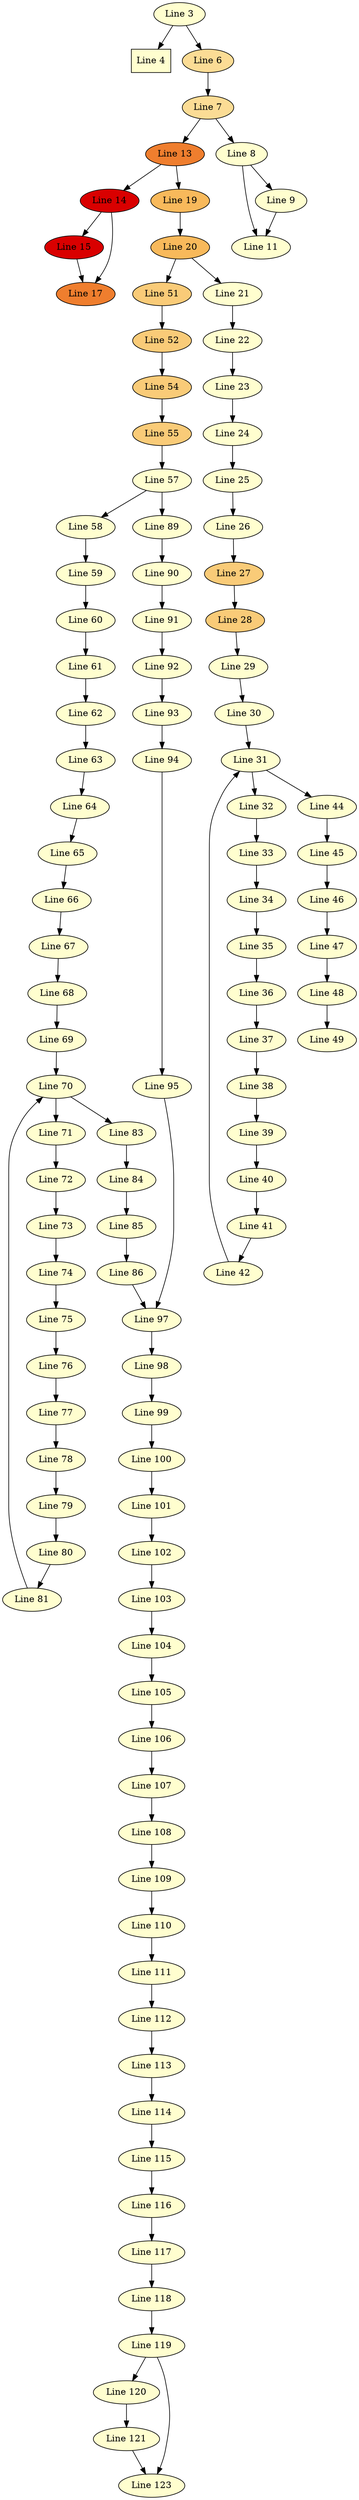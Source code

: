 strict digraph {
Line100[label="Line 100", shape=ellipse, style=filled, fillcolor="#fffecf"];
Line101[label="Line 101", shape=ellipse, style=filled, fillcolor="#fffecf"];
Line102[label="Line 102", shape=ellipse, style=filled, fillcolor="#fffecf"];
Line103[label="Line 103", shape=ellipse, style=filled, fillcolor="#fffecf"];
Line104[label="Line 104", shape=ellipse, style=filled, fillcolor="#fffecf"];
Line105[label="Line 105", shape=ellipse, style=filled, fillcolor="#fffecf"];
Line106[label="Line 106", shape=ellipse, style=filled, fillcolor="#fffecf"];
Line107[label="Line 107", shape=ellipse, style=filled, fillcolor="#fffecf"];
Line108[label="Line 108", shape=ellipse, style=filled, fillcolor="#fffecf"];
Line109[label="Line 109", shape=ellipse, style=filled, fillcolor="#fffecf"];
Line110[label="Line 110", shape=ellipse, style=filled, fillcolor="#fffecf"];
Line111[label="Line 111", shape=ellipse, style=filled, fillcolor="#fffecf"];
Line112[label="Line 112", shape=ellipse, style=filled, fillcolor="#fffecf"];
Line113[label="Line 113", shape=ellipse, style=filled, fillcolor="#fffecf"];
Line114[label="Line 114", shape=ellipse, style=filled, fillcolor="#fffecf"];
Line115[label="Line 115", shape=ellipse, style=filled, fillcolor="#fffecf"];
Line116[label="Line 116", shape=ellipse, style=filled, fillcolor="#fffecf"];
Line117[label="Line 117", shape=ellipse, style=filled, fillcolor="#fffecf"];
Line118[label="Line 118", shape=ellipse, style=filled, fillcolor="#fffecf"];
Line119[label="Line 119", shape=ellipse, style=filled, fillcolor="#fffecf"];
Line11[label="Line 11", shape=ellipse, style=filled, fillcolor="#fffecf"];
Line120[label="Line 120", shape=ellipse, style=filled, fillcolor="#fffecf"];
Line121[label="Line 121", shape=ellipse, style=filled, fillcolor="#fffecf"];
Line123[label="Line 123", shape=ellipse, style=filled, fillcolor="#fffecf"];
Line13[label="Line 13", shape=ellipse, style=filled, fillcolor="#ef7e2e"];
Line14[label="Line 14", shape=ellipse, style=filled, fillcolor="#d90000"];
Line15[label="Line 15", shape=ellipse, style=filled, fillcolor="#d90000"];
Line17[label="Line 17", shape=ellipse, style=filled, fillcolor="#ef7e2e"];
Line19[label="Line 19", shape=ellipse, style=filled, fillcolor="#f8b95b"];
Line20[label="Line 20", shape=ellipse, style=filled, fillcolor="#f8b95b"];
Line21[label="Line 21", shape=ellipse, style=filled, fillcolor="#fffecf"];
Line22[label="Line 22", shape=ellipse, style=filled, fillcolor="#fffecf"];
Line23[label="Line 23", shape=ellipse, style=filled, fillcolor="#fffecf"];
Line24[label="Line 24", shape=ellipse, style=filled, fillcolor="#fffecf"];
Line25[label="Line 25", shape=ellipse, style=filled, fillcolor="#fffecf"];
Line26[label="Line 26", shape=ellipse, style=filled, fillcolor="#fffecf"];
Line27[label="Line 27", shape=ellipse, style=filled, fillcolor="#f9cb78"];
Line28[label="Line 28", shape=ellipse, style=filled, fillcolor="#f9cb78"];
Line29[label="Line 29", shape=ellipse, style=filled, fillcolor="#fffecf"];
Line30[label="Line 30", shape=ellipse, style=filled, fillcolor="#fffecf"];
Line31[label="Line 31", shape=ellipse, style=filled, fillcolor="#fffecf"];
Line32[label="Line 32", shape=ellipse, style=filled, fillcolor="#fffecf"];
Line33[label="Line 33", shape=ellipse, style=filled, fillcolor="#fffecf"];
Line34[label="Line 34", shape=ellipse, style=filled, fillcolor="#fffecf"];
Line35[label="Line 35", shape=ellipse, style=filled, fillcolor="#fffecf"];
Line36[label="Line 36", shape=ellipse, style=filled, fillcolor="#fffecf"];
Line37[label="Line 37", shape=ellipse, style=filled, fillcolor="#fffecf"];
Line38[label="Line 38", shape=ellipse, style=filled, fillcolor="#fffecf"];
Line39[label="Line 39", shape=ellipse, style=filled, fillcolor="#fffecf"];
Line3[label="Line 3", shape=ellipse, style=filled, fillcolor="#fffecf"];
Line40[label="Line 40", shape=ellipse, style=filled, fillcolor="#fffecf"];
Line41[label="Line 41", shape=ellipse, style=filled, fillcolor="#fffecf"];
Line42[label="Line 42", shape=ellipse, style=filled, fillcolor="#fffecf"];
Line44[label="Line 44", shape=ellipse, style=filled, fillcolor="#fffecf"];
Line45[label="Line 45", shape=ellipse, style=filled, fillcolor="#fffecf"];
Line46[label="Line 46", shape=ellipse, style=filled, fillcolor="#fffecf"];
Line47[label="Line 47", shape=ellipse, style=filled, fillcolor="#fffecf"];
Line48[label="Line 48", shape=ellipse, style=filled, fillcolor="#fffecf"];
Line49[label="Line 49", shape=ellipse, style=filled, fillcolor="#fffecf"];
Line4[label="Line 4", shape=Mellipse, style=filled, fillcolor="#fffecf"];
Line51[label="Line 51", shape=ellipse, style=filled, fillcolor="#f9cb78"];
Line52[label="Line 52", shape=ellipse, style=filled, fillcolor="#f9cb78"];
Line54[label="Line 54", shape=ellipse, style=filled, fillcolor="#f9cb78"];
Line55[label="Line 55", shape=ellipse, style=filled, fillcolor="#f9cb78"];
Line57[label="Line 57", shape=ellipse, style=filled, fillcolor="#fffecf"];
Line58[label="Line 58", shape=ellipse, style=filled, fillcolor="#fffecf"];
Line59[label="Line 59", shape=ellipse, style=filled, fillcolor="#fffecf"];
Line60[label="Line 60", shape=ellipse, style=filled, fillcolor="#fffecf"];
Line61[label="Line 61", shape=ellipse, style=filled, fillcolor="#fffecf"];
Line62[label="Line 62", shape=ellipse, style=filled, fillcolor="#fffecf"];
Line63[label="Line 63", shape=ellipse, style=filled, fillcolor="#fffecf"];
Line64[label="Line 64", shape=ellipse, style=filled, fillcolor="#fffecf"];
Line65[label="Line 65", shape=ellipse, style=filled, fillcolor="#fffecf"];
Line66[label="Line 66", shape=ellipse, style=filled, fillcolor="#fffecf"];
Line67[label="Line 67", shape=ellipse, style=filled, fillcolor="#fffecf"];
Line68[label="Line 68", shape=ellipse, style=filled, fillcolor="#fffecf"];
Line69[label="Line 69", shape=ellipse, style=filled, fillcolor="#fffecf"];
Line6[label="Line 6", shape=ellipse, style=filled, fillcolor="#fbdc95"];
Line70[label="Line 70", shape=ellipse, style=filled, fillcolor="#fffecf"];
Line71[label="Line 71", shape=ellipse, style=filled, fillcolor="#fffecf"];
Line72[label="Line 72", shape=ellipse, style=filled, fillcolor="#fffecf"];
Line73[label="Line 73", shape=ellipse, style=filled, fillcolor="#fffecf"];
Line74[label="Line 74", shape=ellipse, style=filled, fillcolor="#fffecf"];
Line75[label="Line 75", shape=ellipse, style=filled, fillcolor="#fffecf"];
Line76[label="Line 76", shape=ellipse, style=filled, fillcolor="#fffecf"];
Line77[label="Line 77", shape=ellipse, style=filled, fillcolor="#fffecf"];
Line78[label="Line 78", shape=ellipse, style=filled, fillcolor="#fffecf"];
Line79[label="Line 79", shape=ellipse, style=filled, fillcolor="#fffecf"];
Line7[label="Line 7", shape=ellipse, style=filled, fillcolor="#fbdc95"];
Line80[label="Line 80", shape=ellipse, style=filled, fillcolor="#fffecf"];
Line81[label="Line 81", shape=ellipse, style=filled, fillcolor="#fffecf"];
Line83[label="Line 83", shape=ellipse, style=filled, fillcolor="#fffecf"];
Line84[label="Line 84", shape=ellipse, style=filled, fillcolor="#fffecf"];
Line85[label="Line 85", shape=ellipse, style=filled, fillcolor="#fffecf"];
Line86[label="Line 86", shape=ellipse, style=filled, fillcolor="#fffecf"];
Line89[label="Line 89", shape=ellipse, style=filled, fillcolor="#fffecf"];
Line8[label="Line 8", shape=ellipse, style=filled, fillcolor="#fffecf"];
Line90[label="Line 90", shape=ellipse, style=filled, fillcolor="#fffecf"];
Line91[label="Line 91", shape=ellipse, style=filled, fillcolor="#fffecf"];
Line92[label="Line 92", shape=ellipse, style=filled, fillcolor="#fffecf"];
Line93[label="Line 93", shape=ellipse, style=filled, fillcolor="#fffecf"];
Line94[label="Line 94", shape=ellipse, style=filled, fillcolor="#fffecf"];
Line95[label="Line 95", shape=ellipse, style=filled, fillcolor="#fffecf"];
Line97[label="Line 97", shape=ellipse, style=filled, fillcolor="#fffecf"];
Line98[label="Line 98", shape=ellipse, style=filled, fillcolor="#fffecf"];
Line99[label="Line 99", shape=ellipse, style=filled, fillcolor="#fffecf"];
Line9[label="Line 9", shape=ellipse, style=filled, fillcolor="#fffecf"];
"Line3" -> "Line4";
"Line3" -> "Line6";
"Line6" -> "Line7";
"Line7" -> "Line8";
"Line7" -> "Line13";
"Line7" -> "Line13";
"Line8" -> "Line9";
"Line8" -> "Line11";
"Line9" -> "Line11";
"Line13" -> "Line14";
"Line13" -> "Line19";
"Line14" -> "Line15";
"Line14" -> "Line17";
"Line15" -> "Line17";
"Line19" -> "Line20";
"Line20" -> "Line21";
"Line20" -> "Line51";
"Line21" -> "Line22";
"Line22" -> "Line23";
"Line23" -> "Line24";
"Line24" -> "Line25";
"Line25" -> "Line26";
"Line26" -> "Line27";
"Line27" -> "Line28";
"Line28" -> "Line29";
"Line29" -> "Line30";
"Line30" -> "Line31";
"Line31" -> "Line44";
"Line42" -> "Line31";
"Line31" -> "Line44";
"Line31" -> "Line32";
"Line32" -> "Line33";
"Line33" -> "Line34";
"Line34" -> "Line35";
"Line35" -> "Line36";
"Line36" -> "Line37";
"Line37" -> "Line38";
"Line38" -> "Line39";
"Line39" -> "Line40";
"Line40" -> "Line41";
"Line41" -> "Line42";
"Line44" -> "Line45";
"Line45" -> "Line46";
"Line46" -> "Line47";
"Line47" -> "Line48";
"Line48" -> "Line49";
"Line51" -> "Line52";
"Line52" -> "Line54";
"Line54" -> "Line55";
"Line55" -> "Line57";
"Line57" -> "Line58";
"Line57" -> "Line89";
"Line58" -> "Line59";
"Line59" -> "Line60";
"Line60" -> "Line61";
"Line61" -> "Line62";
"Line62" -> "Line63";
"Line63" -> "Line64";
"Line64" -> "Line65";
"Line65" -> "Line66";
"Line66" -> "Line67";
"Line67" -> "Line68";
"Line68" -> "Line69";
"Line69" -> "Line70";
"Line70" -> "Line83";
"Line81" -> "Line70";
"Line70" -> "Line83";
"Line70" -> "Line71";
"Line71" -> "Line72";
"Line72" -> "Line73";
"Line73" -> "Line74";
"Line74" -> "Line75";
"Line75" -> "Line76";
"Line76" -> "Line77";
"Line77" -> "Line78";
"Line78" -> "Line79";
"Line79" -> "Line80";
"Line80" -> "Line81";
"Line83" -> "Line84";
"Line84" -> "Line85";
"Line85" -> "Line86";
"Line86" -> "Line97";
"Line89" -> "Line90";
"Line90" -> "Line91";
"Line91" -> "Line92";
"Line92" -> "Line93";
"Line93" -> "Line94";
"Line94" -> "Line95";
"Line95" -> "Line97";
"Line97" -> "Line98";
"Line98" -> "Line99";
"Line99" -> "Line100";
"Line100" -> "Line101";
"Line101" -> "Line102";
"Line102" -> "Line103";
"Line103" -> "Line104";
"Line104" -> "Line105";
"Line105" -> "Line106";
"Line106" -> "Line107";
"Line107" -> "Line108";
"Line108" -> "Line109";
"Line109" -> "Line110";
"Line110" -> "Line111";
"Line111" -> "Line112";
"Line112" -> "Line113";
"Line113" -> "Line114";
"Line114" -> "Line115";
"Line115" -> "Line116";
"Line116" -> "Line117";
"Line117" -> "Line118";
"Line118" -> "Line119";
"Line119" -> "Line120";
"Line119" -> "Line123";
"Line120" -> "Line121";
"Line121" -> "Line123";
}
